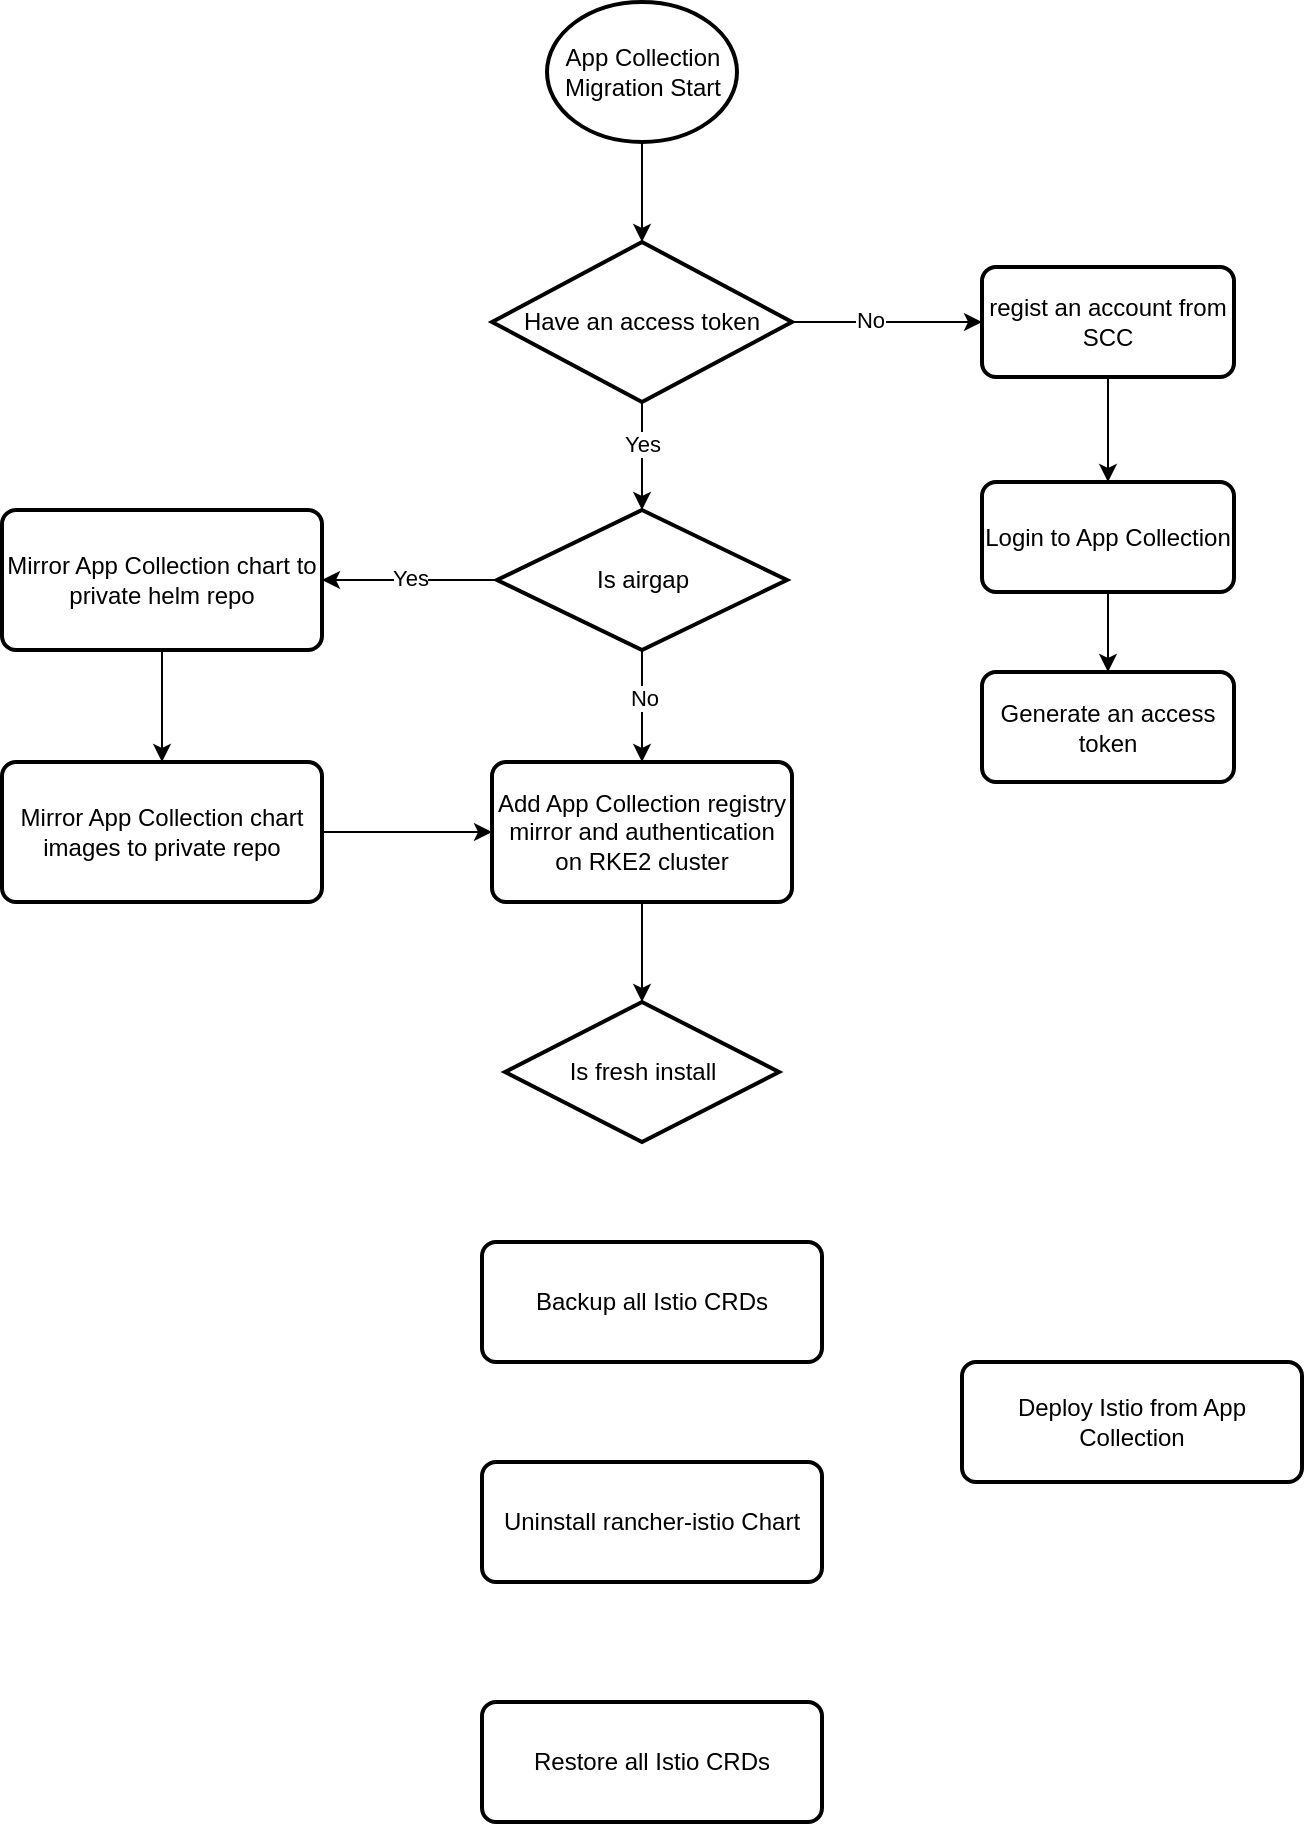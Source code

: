 <mxfile version="26.1.0">
  <diagram name="第 1 页" id="QXbYlyZDdWsU5NRhh9Bg">
    <mxGraphModel dx="828" dy="494" grid="1" gridSize="10" guides="1" tooltips="1" connect="1" arrows="1" fold="1" page="1" pageScale="1" pageWidth="827" pageHeight="1169" math="0" shadow="0">
      <root>
        <mxCell id="0" />
        <mxCell id="1" parent="0" />
        <mxCell id="VL03filZ7DwxpJw0gnZn-12" value="" style="edgeStyle=orthogonalEdgeStyle;rounded=0;orthogonalLoop=1;jettySize=auto;html=1;" edge="1" parent="1" source="VL03filZ7DwxpJw0gnZn-1" target="VL03filZ7DwxpJw0gnZn-3">
          <mxGeometry relative="1" as="geometry" />
        </mxCell>
        <mxCell id="VL03filZ7DwxpJw0gnZn-1" value="App Collection&lt;div&gt;Migration Start&lt;/div&gt;" style="strokeWidth=2;html=1;shape=mxgraph.flowchart.start_2;whiteSpace=wrap;" vertex="1" parent="1">
          <mxGeometry x="352.5" y="40" width="95" height="70" as="geometry" />
        </mxCell>
        <mxCell id="VL03filZ7DwxpJw0gnZn-15" value="" style="edgeStyle=orthogonalEdgeStyle;rounded=0;orthogonalLoop=1;jettySize=auto;html=1;" edge="1" parent="1" source="VL03filZ7DwxpJw0gnZn-2" target="VL03filZ7DwxpJw0gnZn-4">
          <mxGeometry relative="1" as="geometry" />
        </mxCell>
        <mxCell id="VL03filZ7DwxpJw0gnZn-2" value="regist an account from SCC" style="rounded=1;whiteSpace=wrap;html=1;absoluteArcSize=1;arcSize=14;strokeWidth=2;" vertex="1" parent="1">
          <mxGeometry x="570" y="172.5" width="126" height="55" as="geometry" />
        </mxCell>
        <mxCell id="VL03filZ7DwxpJw0gnZn-13" value="" style="edgeStyle=orthogonalEdgeStyle;rounded=0;orthogonalLoop=1;jettySize=auto;html=1;" edge="1" parent="1" source="VL03filZ7DwxpJw0gnZn-3" target="VL03filZ7DwxpJw0gnZn-2">
          <mxGeometry relative="1" as="geometry" />
        </mxCell>
        <mxCell id="VL03filZ7DwxpJw0gnZn-14" value="No" style="edgeLabel;html=1;align=center;verticalAlign=middle;resizable=0;points=[];" vertex="1" connectable="0" parent="VL03filZ7DwxpJw0gnZn-13">
          <mxGeometry x="-0.276" y="2" relative="1" as="geometry">
            <mxPoint x="4" y="1" as="offset" />
          </mxGeometry>
        </mxCell>
        <mxCell id="VL03filZ7DwxpJw0gnZn-17" value="" style="edgeStyle=orthogonalEdgeStyle;rounded=0;orthogonalLoop=1;jettySize=auto;html=1;" edge="1" parent="1" source="VL03filZ7DwxpJw0gnZn-3" target="VL03filZ7DwxpJw0gnZn-6">
          <mxGeometry relative="1" as="geometry" />
        </mxCell>
        <mxCell id="VL03filZ7DwxpJw0gnZn-18" value="Yes" style="edgeLabel;html=1;align=center;verticalAlign=middle;resizable=0;points=[];" vertex="1" connectable="0" parent="VL03filZ7DwxpJw0gnZn-17">
          <mxGeometry x="-0.333" y="2" relative="1" as="geometry">
            <mxPoint x="-2" y="3" as="offset" />
          </mxGeometry>
        </mxCell>
        <mxCell id="VL03filZ7DwxpJw0gnZn-3" value="Have an access token" style="strokeWidth=2;html=1;shape=mxgraph.flowchart.decision;whiteSpace=wrap;" vertex="1" parent="1">
          <mxGeometry x="325" y="160" width="150" height="80" as="geometry" />
        </mxCell>
        <mxCell id="VL03filZ7DwxpJw0gnZn-16" value="" style="edgeStyle=orthogonalEdgeStyle;rounded=0;orthogonalLoop=1;jettySize=auto;html=1;" edge="1" parent="1" source="VL03filZ7DwxpJw0gnZn-4" target="VL03filZ7DwxpJw0gnZn-5">
          <mxGeometry relative="1" as="geometry" />
        </mxCell>
        <mxCell id="VL03filZ7DwxpJw0gnZn-4" value="Login to App Collection" style="rounded=1;whiteSpace=wrap;html=1;absoluteArcSize=1;arcSize=14;strokeWidth=2;" vertex="1" parent="1">
          <mxGeometry x="570" y="280" width="126" height="55" as="geometry" />
        </mxCell>
        <mxCell id="VL03filZ7DwxpJw0gnZn-5" value="Generate an access token" style="rounded=1;whiteSpace=wrap;html=1;absoluteArcSize=1;arcSize=14;strokeWidth=2;" vertex="1" parent="1">
          <mxGeometry x="570" y="375" width="126" height="55" as="geometry" />
        </mxCell>
        <mxCell id="VL03filZ7DwxpJw0gnZn-19" value="" style="edgeStyle=orthogonalEdgeStyle;rounded=0;orthogonalLoop=1;jettySize=auto;html=1;" edge="1" parent="1" source="VL03filZ7DwxpJw0gnZn-6" target="VL03filZ7DwxpJw0gnZn-7">
          <mxGeometry relative="1" as="geometry" />
        </mxCell>
        <mxCell id="VL03filZ7DwxpJw0gnZn-20" value="No" style="edgeLabel;html=1;align=center;verticalAlign=middle;resizable=0;points=[];" vertex="1" connectable="0" parent="VL03filZ7DwxpJw0gnZn-19">
          <mxGeometry x="-0.155" y="1" relative="1" as="geometry">
            <mxPoint as="offset" />
          </mxGeometry>
        </mxCell>
        <mxCell id="VL03filZ7DwxpJw0gnZn-21" value="" style="edgeStyle=orthogonalEdgeStyle;rounded=0;orthogonalLoop=1;jettySize=auto;html=1;" edge="1" parent="1" source="VL03filZ7DwxpJw0gnZn-6" target="VL03filZ7DwxpJw0gnZn-8">
          <mxGeometry relative="1" as="geometry" />
        </mxCell>
        <mxCell id="VL03filZ7DwxpJw0gnZn-22" value="Yes" style="edgeLabel;html=1;align=center;verticalAlign=middle;resizable=0;points=[];" vertex="1" connectable="0" parent="VL03filZ7DwxpJw0gnZn-21">
          <mxGeometry x="0.009" y="-1" relative="1" as="geometry">
            <mxPoint as="offset" />
          </mxGeometry>
        </mxCell>
        <mxCell id="VL03filZ7DwxpJw0gnZn-6" value="Is airgap" style="strokeWidth=2;html=1;shape=mxgraph.flowchart.decision;whiteSpace=wrap;" vertex="1" parent="1">
          <mxGeometry x="327.5" y="294" width="145" height="70" as="geometry" />
        </mxCell>
        <mxCell id="VL03filZ7DwxpJw0gnZn-26" value="" style="edgeStyle=orthogonalEdgeStyle;rounded=0;orthogonalLoop=1;jettySize=auto;html=1;" edge="1" parent="1" source="VL03filZ7DwxpJw0gnZn-7" target="VL03filZ7DwxpJw0gnZn-25">
          <mxGeometry relative="1" as="geometry" />
        </mxCell>
        <mxCell id="VL03filZ7DwxpJw0gnZn-7" value="Add App Collection registry mirror and authentication on RKE2 cluster" style="rounded=1;whiteSpace=wrap;html=1;absoluteArcSize=1;arcSize=14;strokeWidth=2;" vertex="1" parent="1">
          <mxGeometry x="325" y="420" width="150" height="70" as="geometry" />
        </mxCell>
        <mxCell id="VL03filZ7DwxpJw0gnZn-23" value="" style="edgeStyle=orthogonalEdgeStyle;rounded=0;orthogonalLoop=1;jettySize=auto;html=1;" edge="1" parent="1" source="VL03filZ7DwxpJw0gnZn-8" target="VL03filZ7DwxpJw0gnZn-9">
          <mxGeometry relative="1" as="geometry" />
        </mxCell>
        <mxCell id="VL03filZ7DwxpJw0gnZn-8" value="Mirror App Collection chart to private helm repo" style="rounded=1;whiteSpace=wrap;html=1;absoluteArcSize=1;arcSize=14;strokeWidth=2;" vertex="1" parent="1">
          <mxGeometry x="80" y="294" width="160" height="70" as="geometry" />
        </mxCell>
        <mxCell id="VL03filZ7DwxpJw0gnZn-24" value="" style="edgeStyle=orthogonalEdgeStyle;rounded=0;orthogonalLoop=1;jettySize=auto;html=1;" edge="1" parent="1" source="VL03filZ7DwxpJw0gnZn-9" target="VL03filZ7DwxpJw0gnZn-7">
          <mxGeometry relative="1" as="geometry" />
        </mxCell>
        <mxCell id="VL03filZ7DwxpJw0gnZn-9" value="Mirror App Collection chart images to private repo" style="rounded=1;whiteSpace=wrap;html=1;absoluteArcSize=1;arcSize=14;strokeWidth=2;" vertex="1" parent="1">
          <mxGeometry x="80" y="420" width="160" height="70" as="geometry" />
        </mxCell>
        <mxCell id="VL03filZ7DwxpJw0gnZn-25" value="Is fresh install" style="strokeWidth=2;html=1;shape=mxgraph.flowchart.decision;whiteSpace=wrap;" vertex="1" parent="1">
          <mxGeometry x="331.5" y="540" width="137" height="70" as="geometry" />
        </mxCell>
        <mxCell id="VL03filZ7DwxpJw0gnZn-27" value="Backup all Istio CRDs" style="rounded=1;whiteSpace=wrap;html=1;absoluteArcSize=1;arcSize=14;strokeWidth=2;" vertex="1" parent="1">
          <mxGeometry x="320" y="660" width="170" height="60" as="geometry" />
        </mxCell>
        <mxCell id="VL03filZ7DwxpJw0gnZn-28" value="Uninstall rancher-istio Chart" style="rounded=1;whiteSpace=wrap;html=1;absoluteArcSize=1;arcSize=14;strokeWidth=2;" vertex="1" parent="1">
          <mxGeometry x="320" y="770" width="170" height="60" as="geometry" />
        </mxCell>
        <mxCell id="VL03filZ7DwxpJw0gnZn-29" value="Deploy Istio from App Collection" style="rounded=1;whiteSpace=wrap;html=1;absoluteArcSize=1;arcSize=14;strokeWidth=2;" vertex="1" parent="1">
          <mxGeometry x="560" y="720" width="170" height="60" as="geometry" />
        </mxCell>
        <mxCell id="VL03filZ7DwxpJw0gnZn-30" value="Restore all Istio CRDs" style="rounded=1;whiteSpace=wrap;html=1;absoluteArcSize=1;arcSize=14;strokeWidth=2;" vertex="1" parent="1">
          <mxGeometry x="320" y="890" width="170" height="60" as="geometry" />
        </mxCell>
      </root>
    </mxGraphModel>
  </diagram>
</mxfile>
